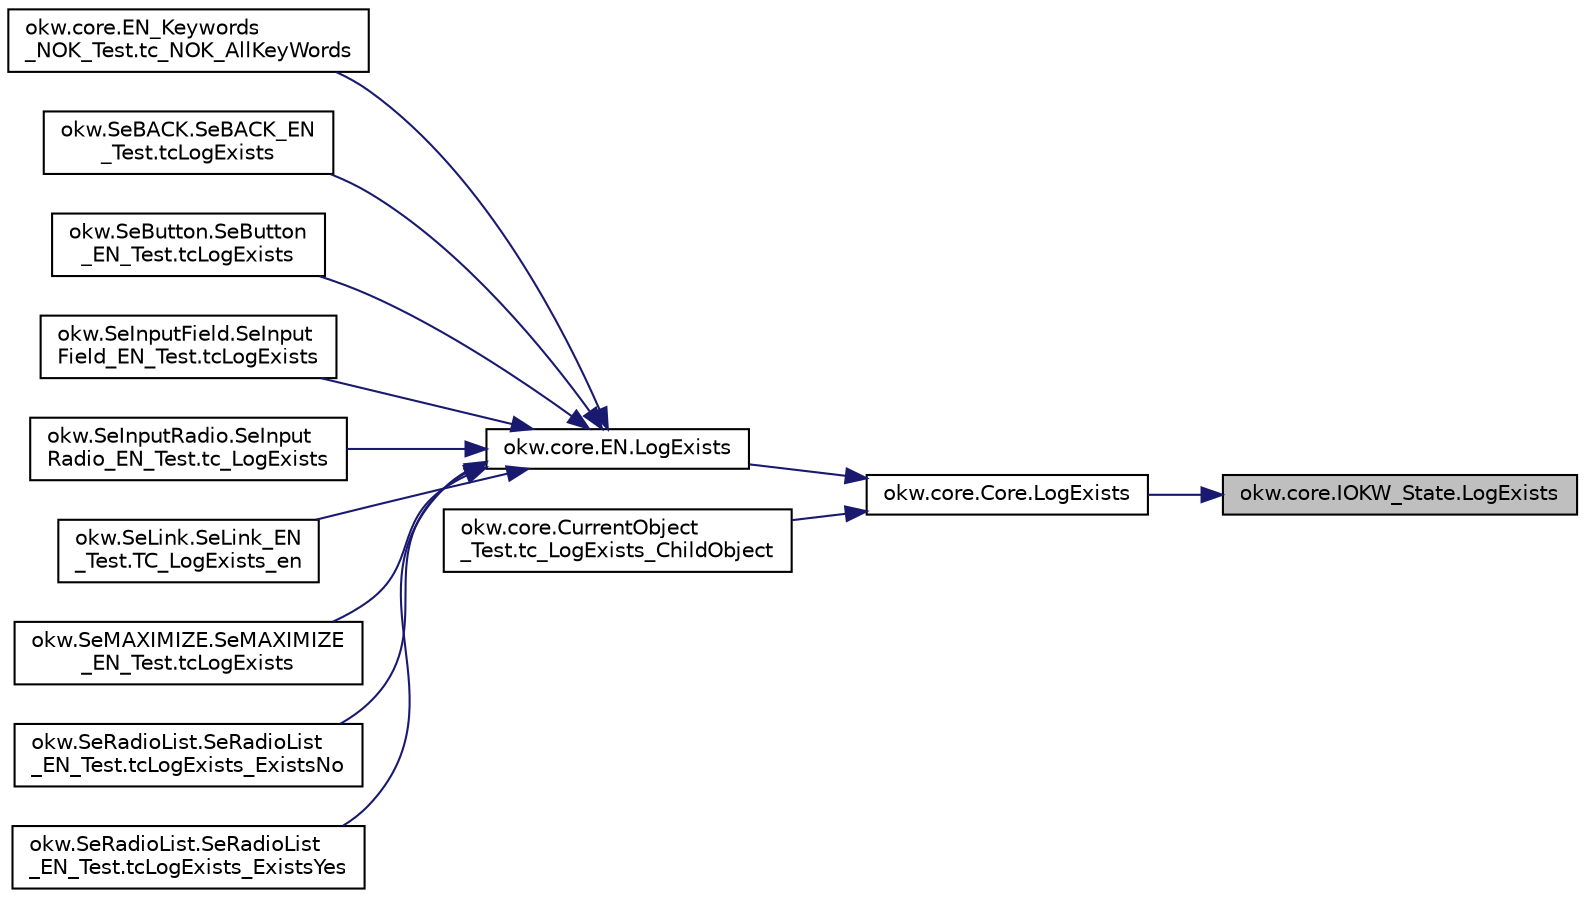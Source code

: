 digraph "okw.core.IOKW_State.LogExists"
{
 // INTERACTIVE_SVG=YES
 // LATEX_PDF_SIZE
  edge [fontname="Helvetica",fontsize="10",labelfontname="Helvetica",labelfontsize="10"];
  node [fontname="Helvetica",fontsize="10",shape=record];
  rankdir="RL";
  Node981 [label="okw.core.IOKW_State.LogExists",height=0.2,width=0.4,color="black", fillcolor="grey75", style="filled", fontcolor="black",tooltip="Gibt die Existenz eines GUI-Objektes mit YES/NO in den Testergebnissen aus."];
  Node981 -> Node982 [dir="back",color="midnightblue",fontsize="10",style="solid",fontname="Helvetica"];
  Node982 [label="okw.core.Core.LogExists",height=0.2,width=0.4,color="black", fillcolor="white", style="filled",URL="$classokw_1_1core_1_1_core.html#a40b3422362c40854e75c069250a9c964",tooltip="Gibt die Existenz eines GUI-Objektes mit YES/NO in den Testergebnissen aus."];
  Node982 -> Node983 [dir="back",color="midnightblue",fontsize="10",style="solid",fontname="Helvetica"];
  Node983 [label="okw.core.EN.LogExists",height=0.2,width=0.4,color="black", fillcolor="white", style="filled",URL="$classokw_1_1core_1_1_e_n.html#a6b31a5c7517cf918ffc2115e5f019f4c",tooltip="Gibt die Existenz eines GUI-Objektes mit YES/NO in den Testergebnissen aus."];
  Node983 -> Node984 [dir="back",color="midnightblue",fontsize="10",style="solid",fontname="Helvetica"];
  Node984 [label="okw.core.EN_Keywords\l_NOK_Test.tc_NOK_AllKeyWords",height=0.2,width=0.4,color="black", fillcolor="white", style="filled",URL="$classokw_1_1core_1_1_e_n___keywords___n_o_k___test.html#a81a960a2341dfb0e27da7871291c84dc",tooltip="Prüft methoden aufruf für einen einfachen Click."];
  Node983 -> Node985 [dir="back",color="midnightblue",fontsize="10",style="solid",fontname="Helvetica"];
  Node985 [label="okw.SeBACK.SeBACK_EN\l_Test.tcLogExists",height=0.2,width=0.4,color="black", fillcolor="white", style="filled",URL="$classokw_1_1_se_b_a_c_k_1_1_se_b_a_c_k___e_n___test.html#a6a172b2a85fe0db31d46183048be94cc",tooltip="Testet das Schlüsselwort LogExists( FN ) eines SeBACK Prüfen."];
  Node983 -> Node986 [dir="back",color="midnightblue",fontsize="10",style="solid",fontname="Helvetica"];
  Node986 [label="okw.SeButton.SeButton\l_EN_Test.tcLogExists",height=0.2,width=0.4,color="black", fillcolor="white", style="filled",URL="$classokw_1_1_se_button_1_1_se_button___e_n___test.html#afd31aef38520eb2f1352c5852197f100",tooltip="Test des Schlüsselwortes LogExists für den GUI-Adapter SeButton."];
  Node983 -> Node987 [dir="back",color="midnightblue",fontsize="10",style="solid",fontname="Helvetica"];
  Node987 [label="okw.SeInputField.SeInput\lField_EN_Test.tcLogExists",height=0.2,width=0.4,color="black", fillcolor="white", style="filled",URL="$classokw_1_1_se_input_field_1_1_se_input_field___e_n___test.html#a720059a1f762dc251b300cd9a67a8832",tooltip="SeTextField -> InputTypeText InputTypeText.htm -> InputTypeText.htm Vorame -> First Name Name -> Last..."];
  Node983 -> Node988 [dir="back",color="midnightblue",fontsize="10",style="solid",fontname="Helvetica"];
  Node988 [label="okw.SeInputRadio.SeInput\lRadio_EN_Test.tc_LogExists",height=0.2,width=0.4,color="black", fillcolor="white", style="filled",URL="$classokw_1_1_se_input_radio_1_1_se_input_radio___e_n___test.html#a2dbae039ed1a2bf9c10f6dcbc5fc5476",tooltip="Test des Schlüsselwortes LogExists für den GUI-Adapter SeInputRadio."];
  Node983 -> Node989 [dir="back",color="midnightblue",fontsize="10",style="solid",fontname="Helvetica"];
  Node989 [label="okw.SeLink.SeLink_EN\l_Test.TC_LogExists_en",height=0.2,width=0.4,color="black", fillcolor="white", style="filled",URL="$classokw_1_1_se_link_1_1_se_link___e_n___test.html#a4024539898f1eaf112ea1ad68051895d",tooltip="Prüft ob ein vorhandenes objekt existiert."];
  Node983 -> Node990 [dir="back",color="midnightblue",fontsize="10",style="solid",fontname="Helvetica"];
  Node990 [label="okw.SeMAXIMIZE.SeMAXIMIZE\l_EN_Test.tcLogExists",height=0.2,width=0.4,color="black", fillcolor="white", style="filled",URL="$classokw_1_1_se_m_a_x_i_m_i_z_e_1_1_se_m_a_x_i_m_i_z_e___e_n___test.html#a7ca7df664c25a91d81ab594617a075cb",tooltip="Testet das Schlüsselwort LogExists( FN ) eines SeMAXIMIZE Prüfen."];
  Node983 -> Node991 [dir="back",color="midnightblue",fontsize="10",style="solid",fontname="Helvetica"];
  Node991 [label="okw.SeRadioList.SeRadioList\l_EN_Test.tcLogExists_ExistsNo",height=0.2,width=0.4,color="black", fillcolor="white", style="filled",URL="$classokw_1_1_se_radio_list_1_1_se_radio_list___e_n___test.html#af59b76df3af33e04a6904a10fd96fac2",tooltip="Prüft die Methode SeRadioList.LogExists, wenn das Object nicht vorhanden ist."];
  Node983 -> Node992 [dir="back",color="midnightblue",fontsize="10",style="solid",fontname="Helvetica"];
  Node992 [label="okw.SeRadioList.SeRadioList\l_EN_Test.tcLogExists_ExistsYes",height=0.2,width=0.4,color="black", fillcolor="white", style="filled",URL="$classokw_1_1_se_radio_list_1_1_se_radio_list___e_n___test.html#a320f6c0dd2076c2bda4099263ed35291",tooltip="Prüft die Methode SeRadioList.LogExists, wenn das Object nicht vorhanden ist."];
  Node982 -> Node993 [dir="back",color="midnightblue",fontsize="10",style="solid",fontname="Helvetica"];
  Node993 [label="okw.core.CurrentObject\l_Test.tc_LogExists_ChildObject",height=0.2,width=0.4,color="black", fillcolor="white", style="filled",URL="$classokw_1_1core_1_1_current_object___test.html#a3af3ee26cd57443cdc1a3126836ac628",tooltip="Testziel: Prüft den Aufruf der Methode LogExists( \"FN\" ) im ChildObject."];
}
